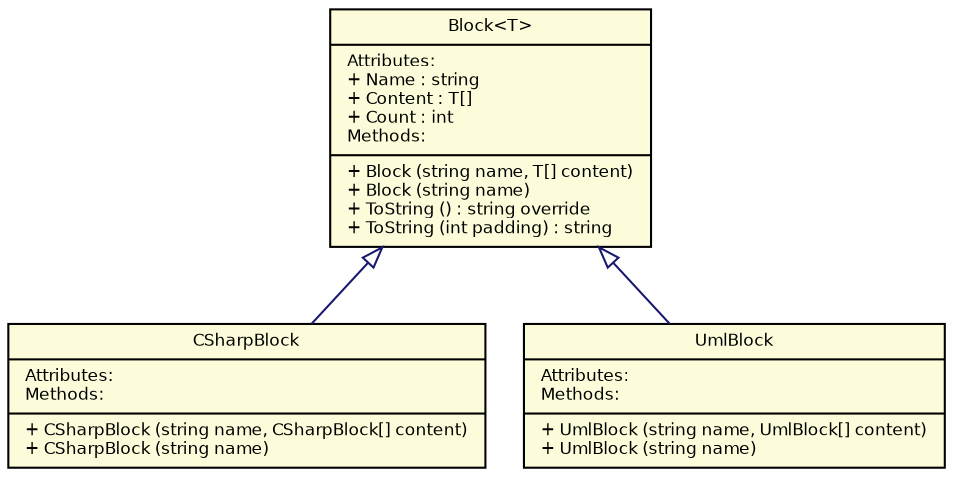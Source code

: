 digraph "MenuItem"
{
  edge [fontname="Helvetica",fontsize="8",labelfontname="Helvetica",labelfontsize="8"];
  node [fontname="Helvetica",fontsize="8",shape=record];
Box_Block [label="{Block\<T\>\n|Attributes:\l+ Name : string\l+ Content : T\[\]\l+ Count : int\lMethods:\l|+ Block  (string name, T\[\] content)\l+ Block  (string name)\l+ ToString () : string override\l+ ToString (int padding) : string\l}",height=0.2,width=0.4,color="black", fillcolor="#fcfcda",style="filled" fontcolor="black"];

Box_CSharpBlock [label="{CSharpBlock\n|Attributes:\lMethods:\l|+ CSharpBlock  (string name, CSharpBlock\[\] content)\l+ CSharpBlock  (string name)\l}",height=0.2,width=0.4,color="black", fillcolor="#fcfcda",style="filled" fontcolor="black"];

Box_UmlBlock [label="{UmlBlock\n|Attributes:\lMethods:\l|+ UmlBlock  (string name, UmlBlock\[\] content)\l+ UmlBlock  (string name)\l}",height=0.2,width=0.4,color="black", fillcolor="#fcfcda",style="filled" fontcolor="black"];

Box_Block -> Box_CSharpBlock [dir="back",color="midnightblue",fontsize="8",style="solid",arrowtail="onormal",fontname="Helvetica"];
Box_Block -> Box_UmlBlock [dir="back",color="midnightblue",fontsize="8",style="solid",arrowtail="onormal",fontname="Helvetica"];
}
